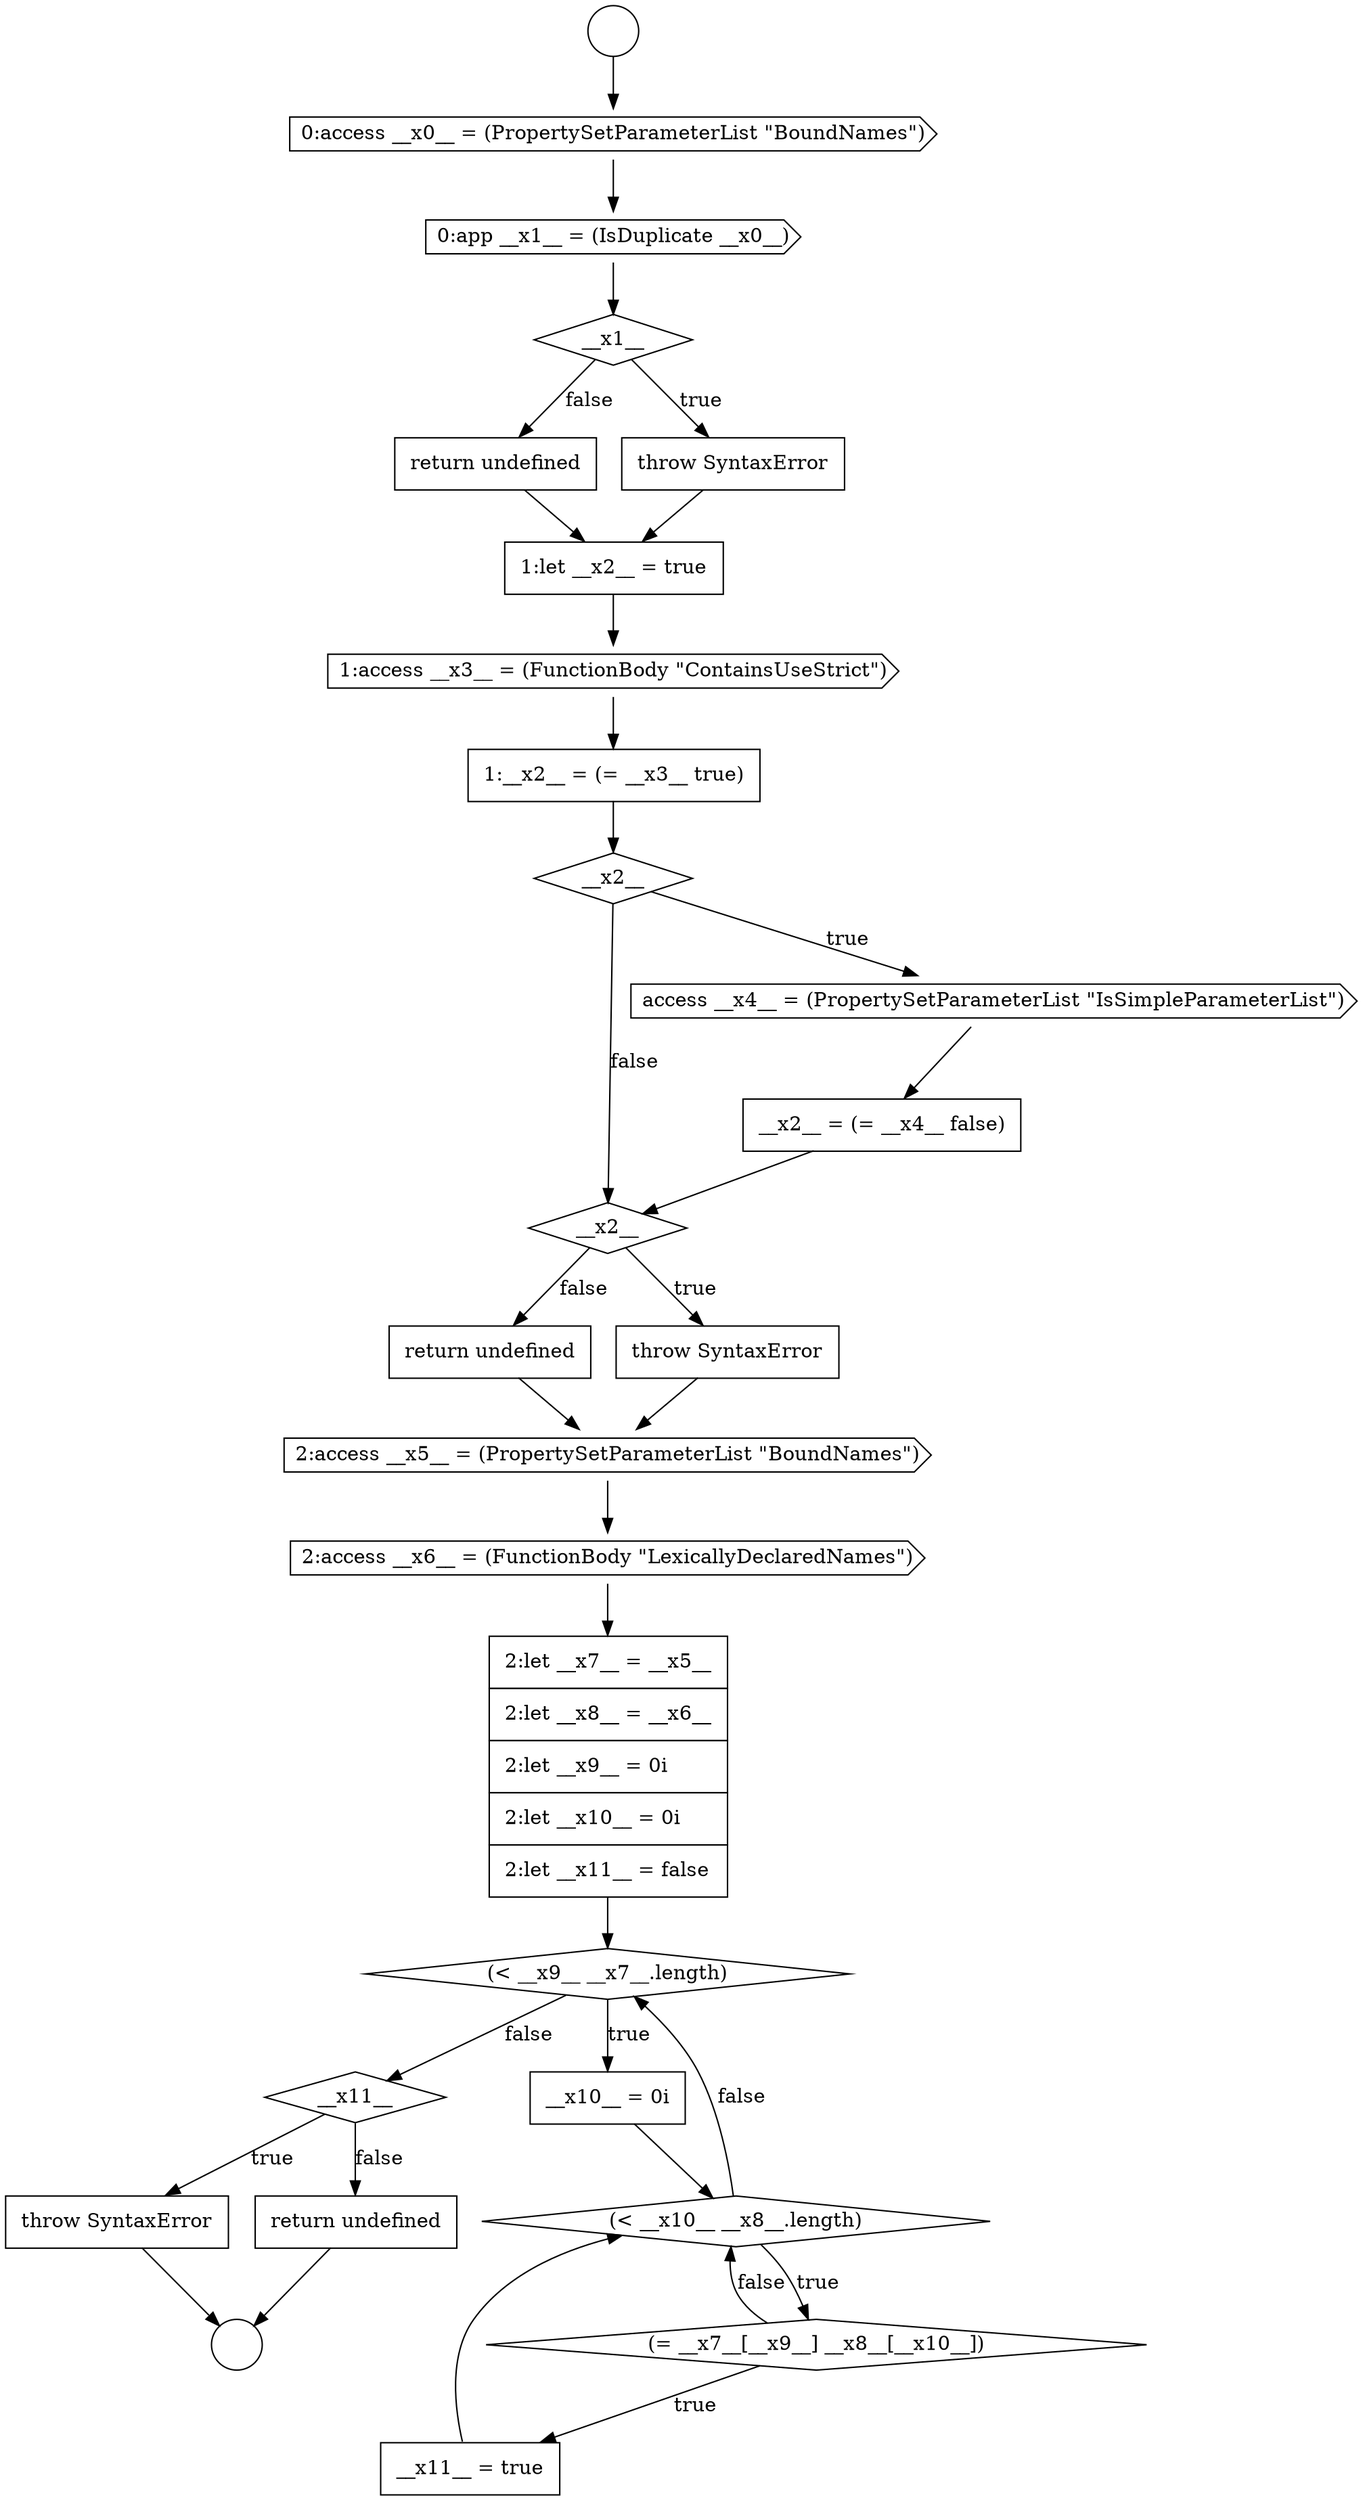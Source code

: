digraph {
  node20464 [shape=cds, label=<<font color="black">2:access __x6__ = (FunctionBody &quot;LexicallyDeclaredNames&quot;)</font>> color="black" fillcolor="white" style=filled]
  node20473 [shape=none, margin=0, label=<<font color="black">
    <table border="0" cellborder="1" cellspacing="0" cellpadding="10">
      <tr><td align="left">return undefined</td></tr>
    </table>
  </font>> color="black" fillcolor="white" style=filled]
  node20460 [shape=diamond, label=<<font color="black">__x2__</font>> color="black" fillcolor="white" style=filled]
  node20459 [shape=none, margin=0, label=<<font color="black">
    <table border="0" cellborder="1" cellspacing="0" cellpadding="10">
      <tr><td align="left">__x2__ = (= __x4__ false)</td></tr>
    </table>
  </font>> color="black" fillcolor="white" style=filled]
  node20456 [shape=none, margin=0, label=<<font color="black">
    <table border="0" cellborder="1" cellspacing="0" cellpadding="10">
      <tr><td align="left">1:__x2__ = (= __x3__ true)</td></tr>
    </table>
  </font>> color="black" fillcolor="white" style=filled]
  node20466 [shape=diamond, label=<<font color="black">(&lt; __x9__ __x7__.length)</font>> color="black" fillcolor="white" style=filled]
  node20447 [shape=circle label=" " color="black" fillcolor="white" style=filled]
  node20462 [shape=none, margin=0, label=<<font color="black">
    <table border="0" cellborder="1" cellspacing="0" cellpadding="10">
      <tr><td align="left">return undefined</td></tr>
    </table>
  </font>> color="black" fillcolor="white" style=filled]
  node20458 [shape=cds, label=<<font color="black">access __x4__ = (PropertySetParameterList &quot;IsSimpleParameterList&quot;)</font>> color="black" fillcolor="white" style=filled]
  node20455 [shape=cds, label=<<font color="black">1:access __x3__ = (FunctionBody &quot;ContainsUseStrict&quot;)</font>> color="black" fillcolor="white" style=filled]
  node20457 [shape=diamond, label=<<font color="black">__x2__</font>> color="black" fillcolor="white" style=filled]
  node20461 [shape=none, margin=0, label=<<font color="black">
    <table border="0" cellborder="1" cellspacing="0" cellpadding="10">
      <tr><td align="left">throw SyntaxError</td></tr>
    </table>
  </font>> color="black" fillcolor="white" style=filled]
  node20469 [shape=diamond, label=<<font color="black">(= __x7__[__x9__] __x8__[__x10__])</font>> color="black" fillcolor="white" style=filled]
  node20468 [shape=diamond, label=<<font color="black">(&lt; __x10__ __x8__.length)</font>> color="black" fillcolor="white" style=filled]
  node20465 [shape=none, margin=0, label=<<font color="black">
    <table border="0" cellborder="1" cellspacing="0" cellpadding="10">
      <tr><td align="left">2:let __x7__ = __x5__</td></tr>
      <tr><td align="left">2:let __x8__ = __x6__</td></tr>
      <tr><td align="left">2:let __x9__ = 0i</td></tr>
      <tr><td align="left">2:let __x10__ = 0i</td></tr>
      <tr><td align="left">2:let __x11__ = false</td></tr>
    </table>
  </font>> color="black" fillcolor="white" style=filled]
  node20450 [shape=cds, label=<<font color="black">0:app __x1__ = (IsDuplicate __x0__)</font>> color="black" fillcolor="white" style=filled]
  node20472 [shape=none, margin=0, label=<<font color="black">
    <table border="0" cellborder="1" cellspacing="0" cellpadding="10">
      <tr><td align="left">throw SyntaxError</td></tr>
    </table>
  </font>> color="black" fillcolor="white" style=filled]
  node20463 [shape=cds, label=<<font color="black">2:access __x5__ = (PropertySetParameterList &quot;BoundNames&quot;)</font>> color="black" fillcolor="white" style=filled]
  node20448 [shape=circle label=" " color="black" fillcolor="white" style=filled]
  node20451 [shape=diamond, label=<<font color="black">__x1__</font>> color="black" fillcolor="white" style=filled]
  node20454 [shape=none, margin=0, label=<<font color="black">
    <table border="0" cellborder="1" cellspacing="0" cellpadding="10">
      <tr><td align="left">1:let __x2__ = true</td></tr>
    </table>
  </font>> color="black" fillcolor="white" style=filled]
  node20467 [shape=none, margin=0, label=<<font color="black">
    <table border="0" cellborder="1" cellspacing="0" cellpadding="10">
      <tr><td align="left">__x10__ = 0i</td></tr>
    </table>
  </font>> color="black" fillcolor="white" style=filled]
  node20470 [shape=none, margin=0, label=<<font color="black">
    <table border="0" cellborder="1" cellspacing="0" cellpadding="10">
      <tr><td align="left">__x11__ = true</td></tr>
    </table>
  </font>> color="black" fillcolor="white" style=filled]
  node20453 [shape=none, margin=0, label=<<font color="black">
    <table border="0" cellborder="1" cellspacing="0" cellpadding="10">
      <tr><td align="left">return undefined</td></tr>
    </table>
  </font>> color="black" fillcolor="white" style=filled]
  node20452 [shape=none, margin=0, label=<<font color="black">
    <table border="0" cellborder="1" cellspacing="0" cellpadding="10">
      <tr><td align="left">throw SyntaxError</td></tr>
    </table>
  </font>> color="black" fillcolor="white" style=filled]
  node20449 [shape=cds, label=<<font color="black">0:access __x0__ = (PropertySetParameterList &quot;BoundNames&quot;)</font>> color="black" fillcolor="white" style=filled]
  node20471 [shape=diamond, label=<<font color="black">__x11__</font>> color="black" fillcolor="white" style=filled]
  node20473 -> node20448 [ color="black"]
  node20456 -> node20457 [ color="black"]
  node20455 -> node20456 [ color="black"]
  node20463 -> node20464 [ color="black"]
  node20472 -> node20448 [ color="black"]
  node20466 -> node20467 [label=<<font color="black">true</font>> color="black"]
  node20466 -> node20471 [label=<<font color="black">false</font>> color="black"]
  node20453 -> node20454 [ color="black"]
  node20454 -> node20455 [ color="black"]
  node20447 -> node20449 [ color="black"]
  node20464 -> node20465 [ color="black"]
  node20469 -> node20470 [label=<<font color="black">true</font>> color="black"]
  node20469 -> node20468 [label=<<font color="black">false</font>> color="black"]
  node20452 -> node20454 [ color="black"]
  node20459 -> node20460 [ color="black"]
  node20451 -> node20452 [label=<<font color="black">true</font>> color="black"]
  node20451 -> node20453 [label=<<font color="black">false</font>> color="black"]
  node20461 -> node20463 [ color="black"]
  node20458 -> node20459 [ color="black"]
  node20467 -> node20468 [ color="black"]
  node20465 -> node20466 [ color="black"]
  node20471 -> node20472 [label=<<font color="black">true</font>> color="black"]
  node20471 -> node20473 [label=<<font color="black">false</font>> color="black"]
  node20457 -> node20458 [label=<<font color="black">true</font>> color="black"]
  node20457 -> node20460 [label=<<font color="black">false</font>> color="black"]
  node20468 -> node20469 [label=<<font color="black">true</font>> color="black"]
  node20468 -> node20466 [label=<<font color="black">false</font>> color="black"]
  node20450 -> node20451 [ color="black"]
  node20470 -> node20468 [ color="black"]
  node20449 -> node20450 [ color="black"]
  node20460 -> node20461 [label=<<font color="black">true</font>> color="black"]
  node20460 -> node20462 [label=<<font color="black">false</font>> color="black"]
  node20462 -> node20463 [ color="black"]
}
